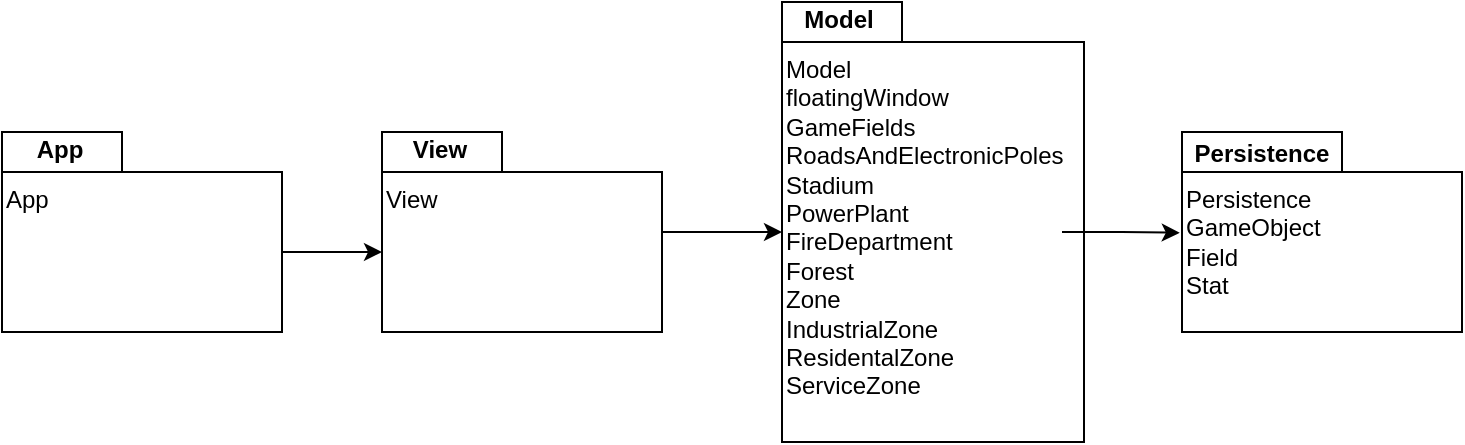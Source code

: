 <mxfile version="21.1.0" type="device">
  <diagram id="C5RBs43oDa-KdzZeNtuy" name="Page-1">
    <mxGraphModel dx="542" dy="230" grid="1" gridSize="10" guides="1" tooltips="1" connect="1" arrows="1" fold="1" page="1" pageScale="1" pageWidth="827" pageHeight="1169" math="0" shadow="0">
      <root>
        <mxCell id="WIyWlLk6GJQsqaUBKTNV-0" />
        <mxCell id="WIyWlLk6GJQsqaUBKTNV-1" parent="WIyWlLk6GJQsqaUBKTNV-0" />
        <mxCell id="w5TfceKDyoapNRiB73rO-17" style="edgeStyle=orthogonalEdgeStyle;rounded=0;orthogonalLoop=1;jettySize=auto;html=1;" parent="WIyWlLk6GJQsqaUBKTNV-1" source="w5TfceKDyoapNRiB73rO-11" target="w5TfceKDyoapNRiB73rO-14" edge="1">
          <mxGeometry relative="1" as="geometry" />
        </mxCell>
        <mxCell id="w5TfceKDyoapNRiB73rO-11" value="View" style="shape=folder;fontStyle=1;spacingTop=10;tabWidth=60;tabHeight=20;tabPosition=left;html=1;whiteSpace=wrap;movableLabel=1;autosize=0;" parent="WIyWlLk6GJQsqaUBKTNV-1" vertex="1">
          <mxGeometry x="239" y="95" width="140" height="100" as="geometry">
            <mxPoint x="-41" y="-46" as="offset" />
          </mxGeometry>
        </mxCell>
        <mxCell id="w5TfceKDyoapNRiB73rO-12" value="Model" style="shape=folder;fontStyle=1;spacingTop=10;tabWidth=60;tabHeight=20;tabPosition=left;html=1;whiteSpace=wrap;movableLabel=1;autosize=0;" parent="WIyWlLk6GJQsqaUBKTNV-1" vertex="1">
          <mxGeometry x="439" y="30" width="151" height="220" as="geometry">
            <mxPoint x="-47" y="-106" as="offset" />
          </mxGeometry>
        </mxCell>
        <mxCell id="w5TfceKDyoapNRiB73rO-13" value="Persistence" style="shape=folder;fontStyle=1;spacingTop=10;tabWidth=80;tabHeight=20;tabPosition=left;html=1;whiteSpace=wrap;movableLabel=1;autosize=0;" parent="WIyWlLk6GJQsqaUBKTNV-1" vertex="1">
          <mxGeometry x="639" y="95" width="140" height="100" as="geometry">
            <mxPoint x="-30" y="-44" as="offset" />
          </mxGeometry>
        </mxCell>
        <mxCell id="w5TfceKDyoapNRiB73rO-18" style="edgeStyle=orthogonalEdgeStyle;rounded=0;orthogonalLoop=1;jettySize=auto;html=1;entryX=-0.008;entryY=0.38;entryDx=0;entryDy=0;entryPerimeter=0;" parent="WIyWlLk6GJQsqaUBKTNV-1" source="w5TfceKDyoapNRiB73rO-14" target="w5TfceKDyoapNRiB73rO-15" edge="1">
          <mxGeometry relative="1" as="geometry">
            <Array as="points" />
          </mxGeometry>
        </mxCell>
        <mxCell id="w5TfceKDyoapNRiB73rO-14" value="&lt;div&gt;Model&lt;/div&gt;&lt;div&gt;floatingWindow&lt;/div&gt;&lt;div&gt;GameFields&lt;/div&gt;&lt;div&gt;RoadsAndElectronicPoles&lt;/div&gt;&lt;div&gt;Stadium&lt;/div&gt;&lt;div&gt;PowerPlant&lt;/div&gt;&lt;div&gt;FireDepartment&lt;/div&gt;&lt;div&gt;Forest&lt;/div&gt;&lt;div&gt;Zone&lt;/div&gt;&lt;div&gt;IndustrialZone&lt;/div&gt;&lt;div&gt;ResidentalZone&lt;/div&gt;&lt;div&gt;ServiceZone&lt;br&gt;&lt;/div&gt;" style="text;html=1;strokeColor=none;fillColor=none;align=left;verticalAlign=top;rounded=0;spacing=2;whiteSpace=wrap;" parent="WIyWlLk6GJQsqaUBKTNV-1" vertex="1">
          <mxGeometry x="439" y="50" width="140" height="190" as="geometry" />
        </mxCell>
        <mxCell id="w5TfceKDyoapNRiB73rO-15" value="&lt;div&gt;Persistence&lt;/div&gt;&lt;div&gt;GameObject&lt;/div&gt;&lt;div&gt;Field&lt;/div&gt;&lt;div&gt;Stat&lt;/div&gt;&lt;div&gt;&lt;br&gt;&lt;/div&gt;" style="text;html=1;strokeColor=none;fillColor=none;align=left;verticalAlign=top;whiteSpace=wrap;rounded=0;" parent="WIyWlLk6GJQsqaUBKTNV-1" vertex="1">
          <mxGeometry x="639" y="115" width="140" height="80" as="geometry" />
        </mxCell>
        <mxCell id="w5TfceKDyoapNRiB73rO-20" value="View" style="text;html=1;strokeColor=none;fillColor=none;align=left;verticalAlign=top;whiteSpace=wrap;rounded=0;" parent="WIyWlLk6GJQsqaUBKTNV-1" vertex="1">
          <mxGeometry x="239" y="115" width="140" height="80" as="geometry" />
        </mxCell>
        <mxCell id="WdV0GmQtS_nNwFXduiUZ-0" value="App" style="shape=folder;fontStyle=1;spacingTop=10;tabWidth=60;tabHeight=20;tabPosition=left;html=1;whiteSpace=wrap;movableLabel=1;autosize=0;" vertex="1" parent="WIyWlLk6GJQsqaUBKTNV-1">
          <mxGeometry x="49" y="95" width="140" height="100" as="geometry">
            <mxPoint x="-41" y="-46" as="offset" />
          </mxGeometry>
        </mxCell>
        <mxCell id="WdV0GmQtS_nNwFXduiUZ-2" style="edgeStyle=orthogonalEdgeStyle;rounded=0;orthogonalLoop=1;jettySize=auto;html=1;" edge="1" parent="WIyWlLk6GJQsqaUBKTNV-1" source="WdV0GmQtS_nNwFXduiUZ-1" target="w5TfceKDyoapNRiB73rO-20">
          <mxGeometry relative="1" as="geometry" />
        </mxCell>
        <mxCell id="WdV0GmQtS_nNwFXduiUZ-1" value="App" style="text;html=1;strokeColor=none;fillColor=none;align=left;verticalAlign=top;whiteSpace=wrap;rounded=0;" vertex="1" parent="WIyWlLk6GJQsqaUBKTNV-1">
          <mxGeometry x="49" y="115" width="140" height="80" as="geometry" />
        </mxCell>
      </root>
    </mxGraphModel>
  </diagram>
</mxfile>
